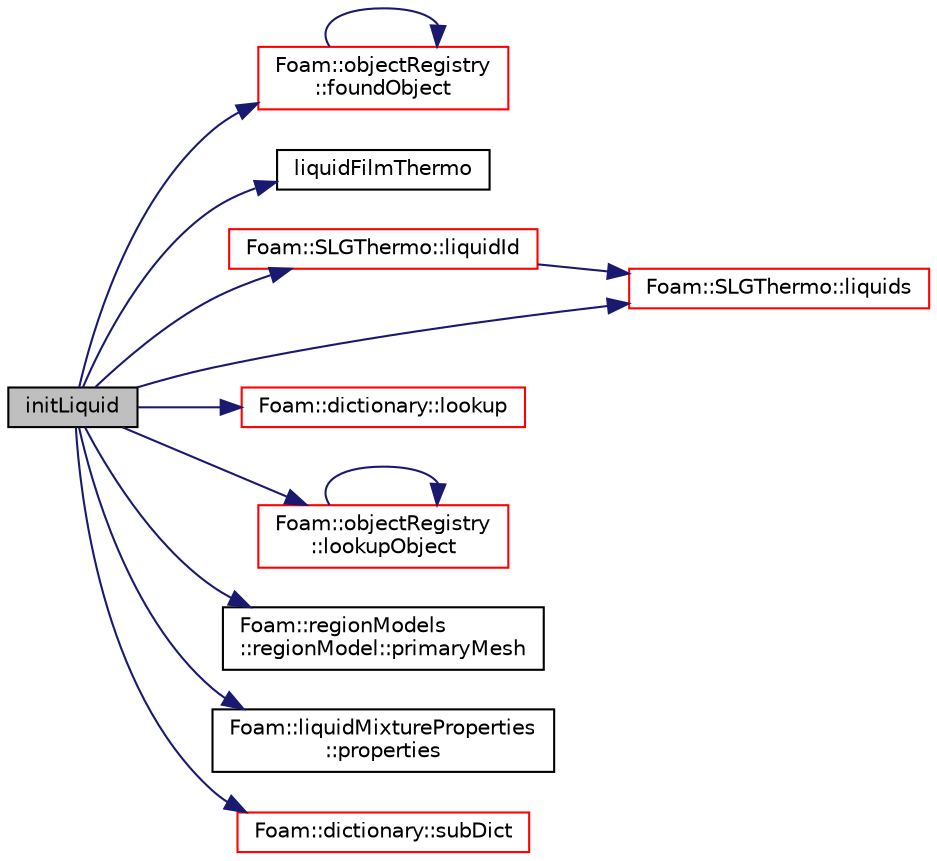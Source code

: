 digraph "initLiquid"
{
  bgcolor="transparent";
  edge [fontname="Helvetica",fontsize="10",labelfontname="Helvetica",labelfontsize="10"];
  node [fontname="Helvetica",fontsize="10",shape=record];
  rankdir="LR";
  Node1 [label="initLiquid",height=0.2,width=0.4,color="black", fillcolor="grey75", style="filled", fontcolor="black"];
  Node1 -> Node2 [color="midnightblue",fontsize="10",style="solid",fontname="Helvetica"];
  Node2 [label="Foam::objectRegistry\l::foundObject",height=0.2,width=0.4,color="red",URL="$a01735.html#af3bf58996b7f5a073485a5590fbebd84",tooltip="Is the named Type found? "];
  Node2 -> Node2 [color="midnightblue",fontsize="10",style="solid",fontname="Helvetica"];
  Node1 -> Node3 [color="midnightblue",fontsize="10",style="solid",fontname="Helvetica"];
  Node3 [label="liquidFilmThermo",height=0.2,width=0.4,color="black",URL="$a01391.html#aaab1255e9682d0c0df807bbfe940c530",tooltip="Disallow default bitwise copy construct. "];
  Node1 -> Node4 [color="midnightblue",fontsize="10",style="solid",fontname="Helvetica"];
  Node4 [label="Foam::SLGThermo::liquidId",height=0.2,width=0.4,color="red",URL="$a02415.html#ad8e2f67bfe191385c993ea6c60d25a0a",tooltip="Index of liquid component. "];
  Node4 -> Node5 [color="midnightblue",fontsize="10",style="solid",fontname="Helvetica"];
  Node5 [label="Foam::SLGThermo::liquids",height=0.2,width=0.4,color="red",URL="$a02415.html#a5380a8807acfea3ce69f4d4386f49f64",tooltip="Return reference to the global (additional) liquids. "];
  Node1 -> Node5 [color="midnightblue",fontsize="10",style="solid",fontname="Helvetica"];
  Node1 -> Node6 [color="midnightblue",fontsize="10",style="solid",fontname="Helvetica"];
  Node6 [label="Foam::dictionary::lookup",height=0.2,width=0.4,color="red",URL="$a00532.html#a8baab402d653d6e789f67c57e23a5b59",tooltip="Find and return an entry data stream. "];
  Node1 -> Node7 [color="midnightblue",fontsize="10",style="solid",fontname="Helvetica"];
  Node7 [label="Foam::objectRegistry\l::lookupObject",height=0.2,width=0.4,color="red",URL="$a01735.html#affcae20935bdf1726ec1f822228a2330",tooltip="Lookup and return the object of the given Type. "];
  Node7 -> Node7 [color="midnightblue",fontsize="10",style="solid",fontname="Helvetica"];
  Node1 -> Node8 [color="midnightblue",fontsize="10",style="solid",fontname="Helvetica"];
  Node8 [label="Foam::regionModels\l::regionModel::primaryMesh",height=0.2,width=0.4,color="black",URL="$a02194.html#a3f74d6f26fb409562d28d2365d1bbf12",tooltip="Return the reference to the primary mesh database. "];
  Node1 -> Node9 [color="midnightblue",fontsize="10",style="solid",fontname="Helvetica"];
  Node9 [label="Foam::liquidMixtureProperties\l::properties",height=0.2,width=0.4,color="black",URL="$a01392.html#a67d9f77fcf67fad544225c6e5243b1e2",tooltip="Return the liquid properties. "];
  Node1 -> Node10 [color="midnightblue",fontsize="10",style="solid",fontname="Helvetica"];
  Node10 [label="Foam::dictionary::subDict",height=0.2,width=0.4,color="red",URL="$a00532.html#a42a549aa3e2c88399585b6462f6dbeb3",tooltip="Find and return a sub-dictionary. "];
}
